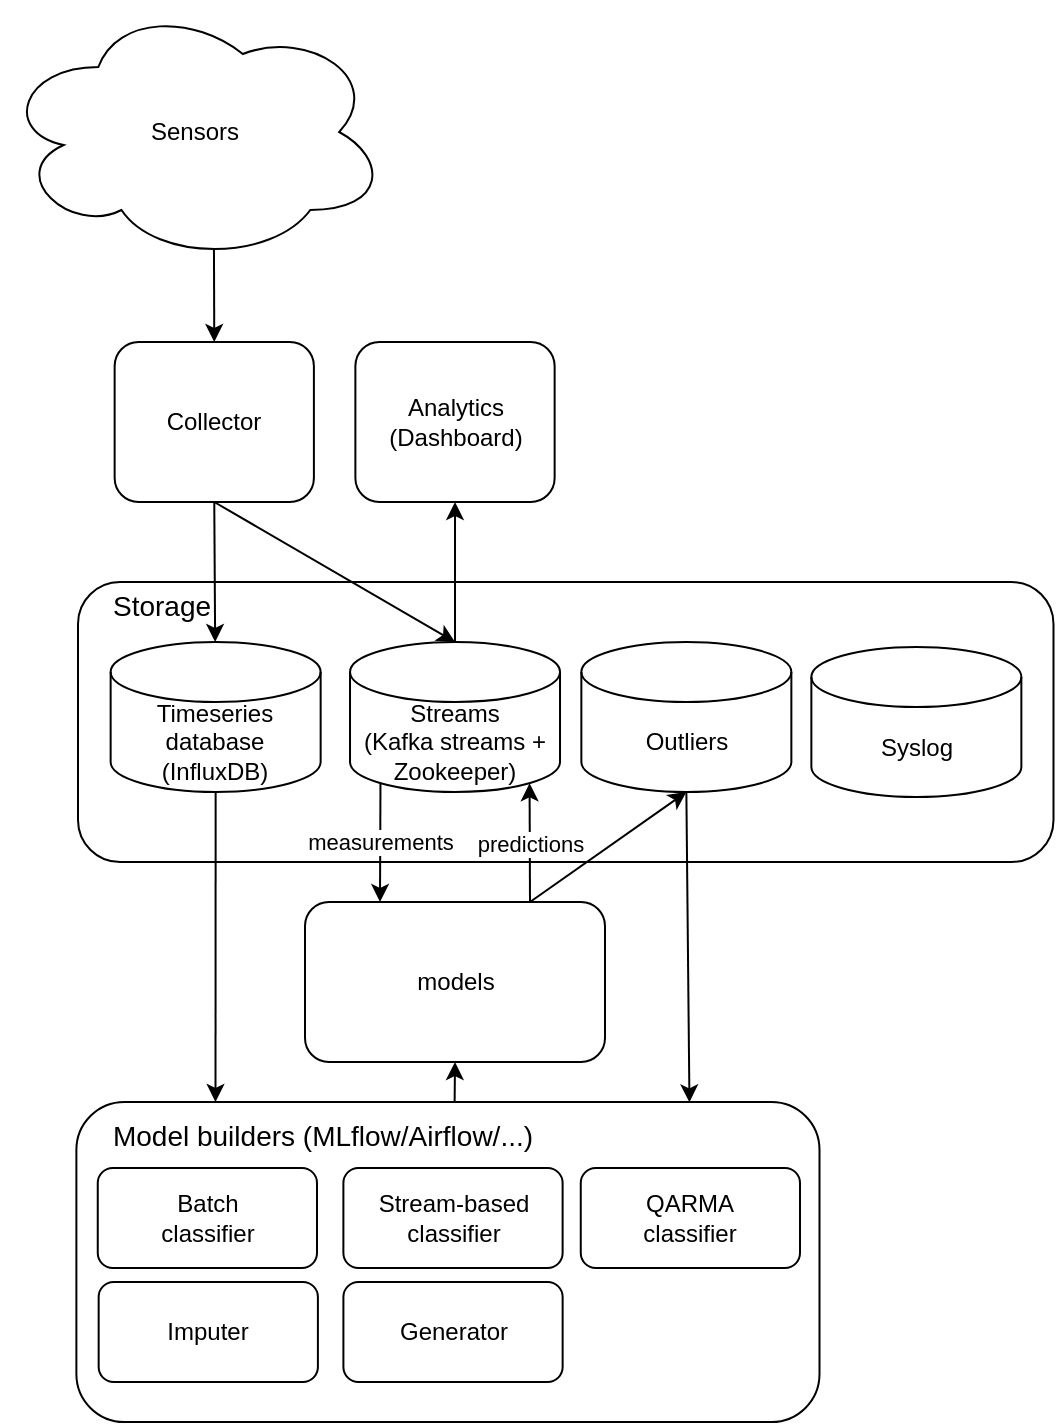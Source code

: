 <mxfile>
    <diagram id="_aAut9FGOpw1Qjv1Djvd" name="Page-1">
        <mxGraphModel dx="997" dy="1883" grid="1" gridSize="10" guides="1" tooltips="1" connect="1" arrows="1" fold="1" page="1" pageScale="1" pageWidth="850" pageHeight="1100" math="0" shadow="0">
            <root>
                <mxCell id="0"/>
                <mxCell id="1" parent="0"/>
                <mxCell id="197" value="" style="rounded=1;whiteSpace=wrap;html=1;" parent="1" vertex="1">
                    <mxGeometry x="67.19" y="-510" width="371.56" height="160" as="geometry"/>
                </mxCell>
                <mxCell id="10" value="" style="rounded=1;whiteSpace=wrap;html=1;" parent="1" vertex="1">
                    <mxGeometry x="68" y="-770" width="487.75" height="140" as="geometry"/>
                </mxCell>
                <mxCell id="2" value="Streams&lt;br&gt;(Kafka streams + Zookeeper)" style="shape=cylinder3;whiteSpace=wrap;html=1;boundedLbl=1;backgroundOutline=1;size=15;" parent="1" vertex="1">
                    <mxGeometry x="204.01" y="-740" width="105" height="75" as="geometry"/>
                </mxCell>
                <mxCell id="12" value="&lt;font style=&quot;font-size: 14px&quot;&gt;Storage&lt;/font&gt;" style="text;html=1;strokeColor=none;fillColor=none;align=center;verticalAlign=middle;whiteSpace=wrap;rounded=0;" parent="1" vertex="1">
                    <mxGeometry x="90.38" y="-768" width="40" height="20" as="geometry"/>
                </mxCell>
                <mxCell id="21" value="Collector" style="rounded=1;whiteSpace=wrap;html=1;" parent="1" vertex="1">
                    <mxGeometry x="86.32" y="-890" width="99.63" height="80" as="geometry"/>
                </mxCell>
                <mxCell id="26" value="Analytics&lt;br&gt;(Dashboard)" style="rounded=1;whiteSpace=wrap;html=1;" parent="1" vertex="1">
                    <mxGeometry x="206.69" y="-890" width="99.63" height="80" as="geometry"/>
                </mxCell>
                <mxCell id="177" value="Syslog" style="shape=cylinder3;whiteSpace=wrap;html=1;boundedLbl=1;backgroundOutline=1;size=15;" parent="1" vertex="1">
                    <mxGeometry x="434.68" y="-737.5" width="105" height="75" as="geometry"/>
                </mxCell>
                <mxCell id="178" value="Outliers" style="shape=cylinder3;whiteSpace=wrap;html=1;boundedLbl=1;backgroundOutline=1;size=15;" parent="1" vertex="1">
                    <mxGeometry x="319.68" y="-740" width="105" height="75" as="geometry"/>
                </mxCell>
                <mxCell id="194" value="Stream-based classifier" style="rounded=1;whiteSpace=wrap;html=1;" parent="1" vertex="1">
                    <mxGeometry x="200.69" y="-477" width="109.62" height="50" as="geometry"/>
                </mxCell>
                <mxCell id="195" value="" style="endArrow=classic;html=1;exitX=0.75;exitY=0;exitDx=0;exitDy=0;entryX=0.5;entryY=1;entryDx=0;entryDy=0;entryPerimeter=0;" parent="1" source="319" target="178" edge="1">
                    <mxGeometry width="50" height="50" relative="1" as="geometry">
                        <mxPoint x="296.465" y="-485.65" as="sourcePoint"/>
                        <mxPoint x="255.5" y="-672.5" as="targetPoint"/>
                    </mxGeometry>
                </mxCell>
                <mxCell id="199" value="" style="endArrow=classic;html=1;entryX=0.5;entryY=1;entryDx=0;entryDy=0;exitX=0.509;exitY=-0.003;exitDx=0;exitDy=0;exitPerimeter=0;" parent="1" source="197" target="319" edge="1">
                    <mxGeometry width="50" height="50" relative="1" as="geometry">
                        <mxPoint x="113.75" y="-321" as="sourcePoint"/>
                        <mxPoint x="259.19" y="-415" as="targetPoint"/>
                    </mxGeometry>
                </mxCell>
                <mxCell id="200" value="" style="endArrow=classic;html=1;exitX=0.5;exitY=1;exitDx=0;exitDy=0;exitPerimeter=0;entryX=0.825;entryY=0.001;entryDx=0;entryDy=0;entryPerimeter=0;" parent="1" source="178" target="197" edge="1">
                    <mxGeometry width="50" height="50" relative="1" as="geometry">
                        <mxPoint x="176.38" y="-376.5" as="sourcePoint"/>
                        <mxPoint x="333.75" y="-320" as="targetPoint"/>
                    </mxGeometry>
                </mxCell>
                <mxCell id="202" value="&lt;font style=&quot;font-size: 14px&quot;&gt;Model builders (MLflow/Airflow/...)&lt;/font&gt;" style="text;html=1;strokeColor=none;fillColor=none;align=center;verticalAlign=middle;whiteSpace=wrap;rounded=0;" parent="1" vertex="1">
                    <mxGeometry x="83.38" y="-503" width="214.62" height="20" as="geometry"/>
                </mxCell>
                <mxCell id="203" value="QARMA&lt;br&gt;classifier" style="rounded=1;whiteSpace=wrap;html=1;" parent="1" vertex="1">
                    <mxGeometry x="319.38" y="-477" width="109.62" height="50" as="geometry"/>
                </mxCell>
                <mxCell id="204" value="Batch&lt;br&gt;classifier" style="rounded=1;whiteSpace=wrap;html=1;" parent="1" vertex="1">
                    <mxGeometry x="77.88" y="-477" width="109.62" height="50" as="geometry"/>
                </mxCell>
                <mxCell id="206" value="" style="endArrow=classic;html=1;exitX=0.5;exitY=1;exitDx=0;exitDy=0;entryX=0.5;entryY=0;entryDx=0;entryDy=0;entryPerimeter=0;" parent="1" source="21" target="2" edge="1">
                    <mxGeometry relative="1" as="geometry">
                        <mxPoint x="98" y="-750" as="sourcePoint"/>
                        <mxPoint x="258" y="-750" as="targetPoint"/>
                    </mxGeometry>
                </mxCell>
                <mxCell id="209" value="" style="endArrow=classic;html=1;entryX=0.5;entryY=1;entryDx=0;entryDy=0;exitX=0.5;exitY=0;exitDx=0;exitDy=0;exitPerimeter=0;" parent="1" source="2" target="26" edge="1">
                    <mxGeometry width="50" height="50" relative="1" as="geometry">
                        <mxPoint x="318.922" y="-732.5" as="sourcePoint"/>
                        <mxPoint x="411.38" y="-798.64" as="targetPoint"/>
                    </mxGeometry>
                </mxCell>
                <mxCell id="211" value="Sensors" style="ellipse;shape=cloud;whiteSpace=wrap;html=1;" parent="1" vertex="1">
                    <mxGeometry x="30" y="-1060" width="192.69" height="130" as="geometry"/>
                </mxCell>
                <mxCell id="212" value="" style="endArrow=classic;html=1;exitX=0.55;exitY=0.95;exitDx=0;exitDy=0;exitPerimeter=0;entryX=0.5;entryY=0;entryDx=0;entryDy=0;" parent="1" source="211" target="21" edge="1">
                    <mxGeometry width="50" height="50" relative="1" as="geometry">
                        <mxPoint x="383.13" y="-534" as="sourcePoint"/>
                        <mxPoint x="383.25" y="-499.91" as="targetPoint"/>
                    </mxGeometry>
                </mxCell>
                <mxCell id="213" value="Timeseries database&lt;br&gt;(InfluxDB)" style="shape=cylinder3;whiteSpace=wrap;html=1;boundedLbl=1;backgroundOutline=1;size=15;" parent="1" vertex="1">
                    <mxGeometry x="84.32" y="-740" width="105" height="75" as="geometry"/>
                </mxCell>
                <mxCell id="217" value="" style="endArrow=classic;html=1;exitX=0.5;exitY=1;exitDx=0;exitDy=0;exitPerimeter=0;" parent="1" source="213" edge="1">
                    <mxGeometry width="50" height="50" relative="1" as="geometry">
                        <mxPoint x="360.88" y="-354" as="sourcePoint"/>
                        <mxPoint x="136.75" y="-510" as="targetPoint"/>
                    </mxGeometry>
                </mxCell>
                <mxCell id="233" value="Imputer" style="rounded=1;whiteSpace=wrap;html=1;" parent="1" vertex="1">
                    <mxGeometry x="78.33" y="-420" width="109.62" height="50" as="geometry"/>
                </mxCell>
                <mxCell id="234" value="Generator" style="rounded=1;whiteSpace=wrap;html=1;" parent="1" vertex="1">
                    <mxGeometry x="200.7" y="-420" width="109.62" height="50" as="geometry"/>
                </mxCell>
                <mxCell id="313" value="" style="endArrow=classic;html=1;exitX=0.5;exitY=1;exitDx=0;exitDy=0;" parent="1" source="21" target="213" edge="1">
                    <mxGeometry relative="1" as="geometry">
                        <mxPoint x="146.135" y="-800" as="sourcePoint"/>
                        <mxPoint x="266.51" y="-730" as="targetPoint"/>
                    </mxGeometry>
                </mxCell>
                <mxCell id="315" value="" style="endArrow=classic;html=1;exitX=0.75;exitY=0;exitDx=0;exitDy=0;entryX=0.855;entryY=1;entryDx=0;entryDy=-4.35;entryPerimeter=0;" parent="1" source="319" target="2" edge="1">
                    <mxGeometry relative="1" as="geometry">
                        <mxPoint x="296.465" y="-485.65" as="sourcePoint"/>
                        <mxPoint x="148" y="-720" as="targetPoint"/>
                    </mxGeometry>
                </mxCell>
                <mxCell id="316" value="predictions" style="edgeLabel;resizable=0;html=1;align=center;verticalAlign=middle;" parent="315" connectable="0" vertex="1">
                    <mxGeometry relative="1" as="geometry"/>
                </mxCell>
                <mxCell id="317" value="" style="endArrow=classic;html=1;exitX=0.145;exitY=1;exitDx=0;exitDy=-4.35;exitPerimeter=0;entryX=0.25;entryY=0;entryDx=0;entryDy=0;" parent="1" source="2" target="319" edge="1">
                    <mxGeometry relative="1" as="geometry">
                        <mxPoint x="303.775" y="-604.65" as="sourcePoint"/>
                        <mxPoint x="221.915" y="-485.65" as="targetPoint"/>
                    </mxGeometry>
                </mxCell>
                <mxCell id="318" value="measurements" style="edgeLabel;resizable=0;html=1;align=center;verticalAlign=middle;" parent="317" connectable="0" vertex="1">
                    <mxGeometry relative="1" as="geometry"/>
                </mxCell>
                <mxCell id="319" value="models" style="rounded=1;whiteSpace=wrap;html=1;" parent="1" vertex="1">
                    <mxGeometry x="181.5" y="-610" width="150" height="80" as="geometry"/>
                </mxCell>
            </root>
        </mxGraphModel>
    </diagram>
</mxfile>